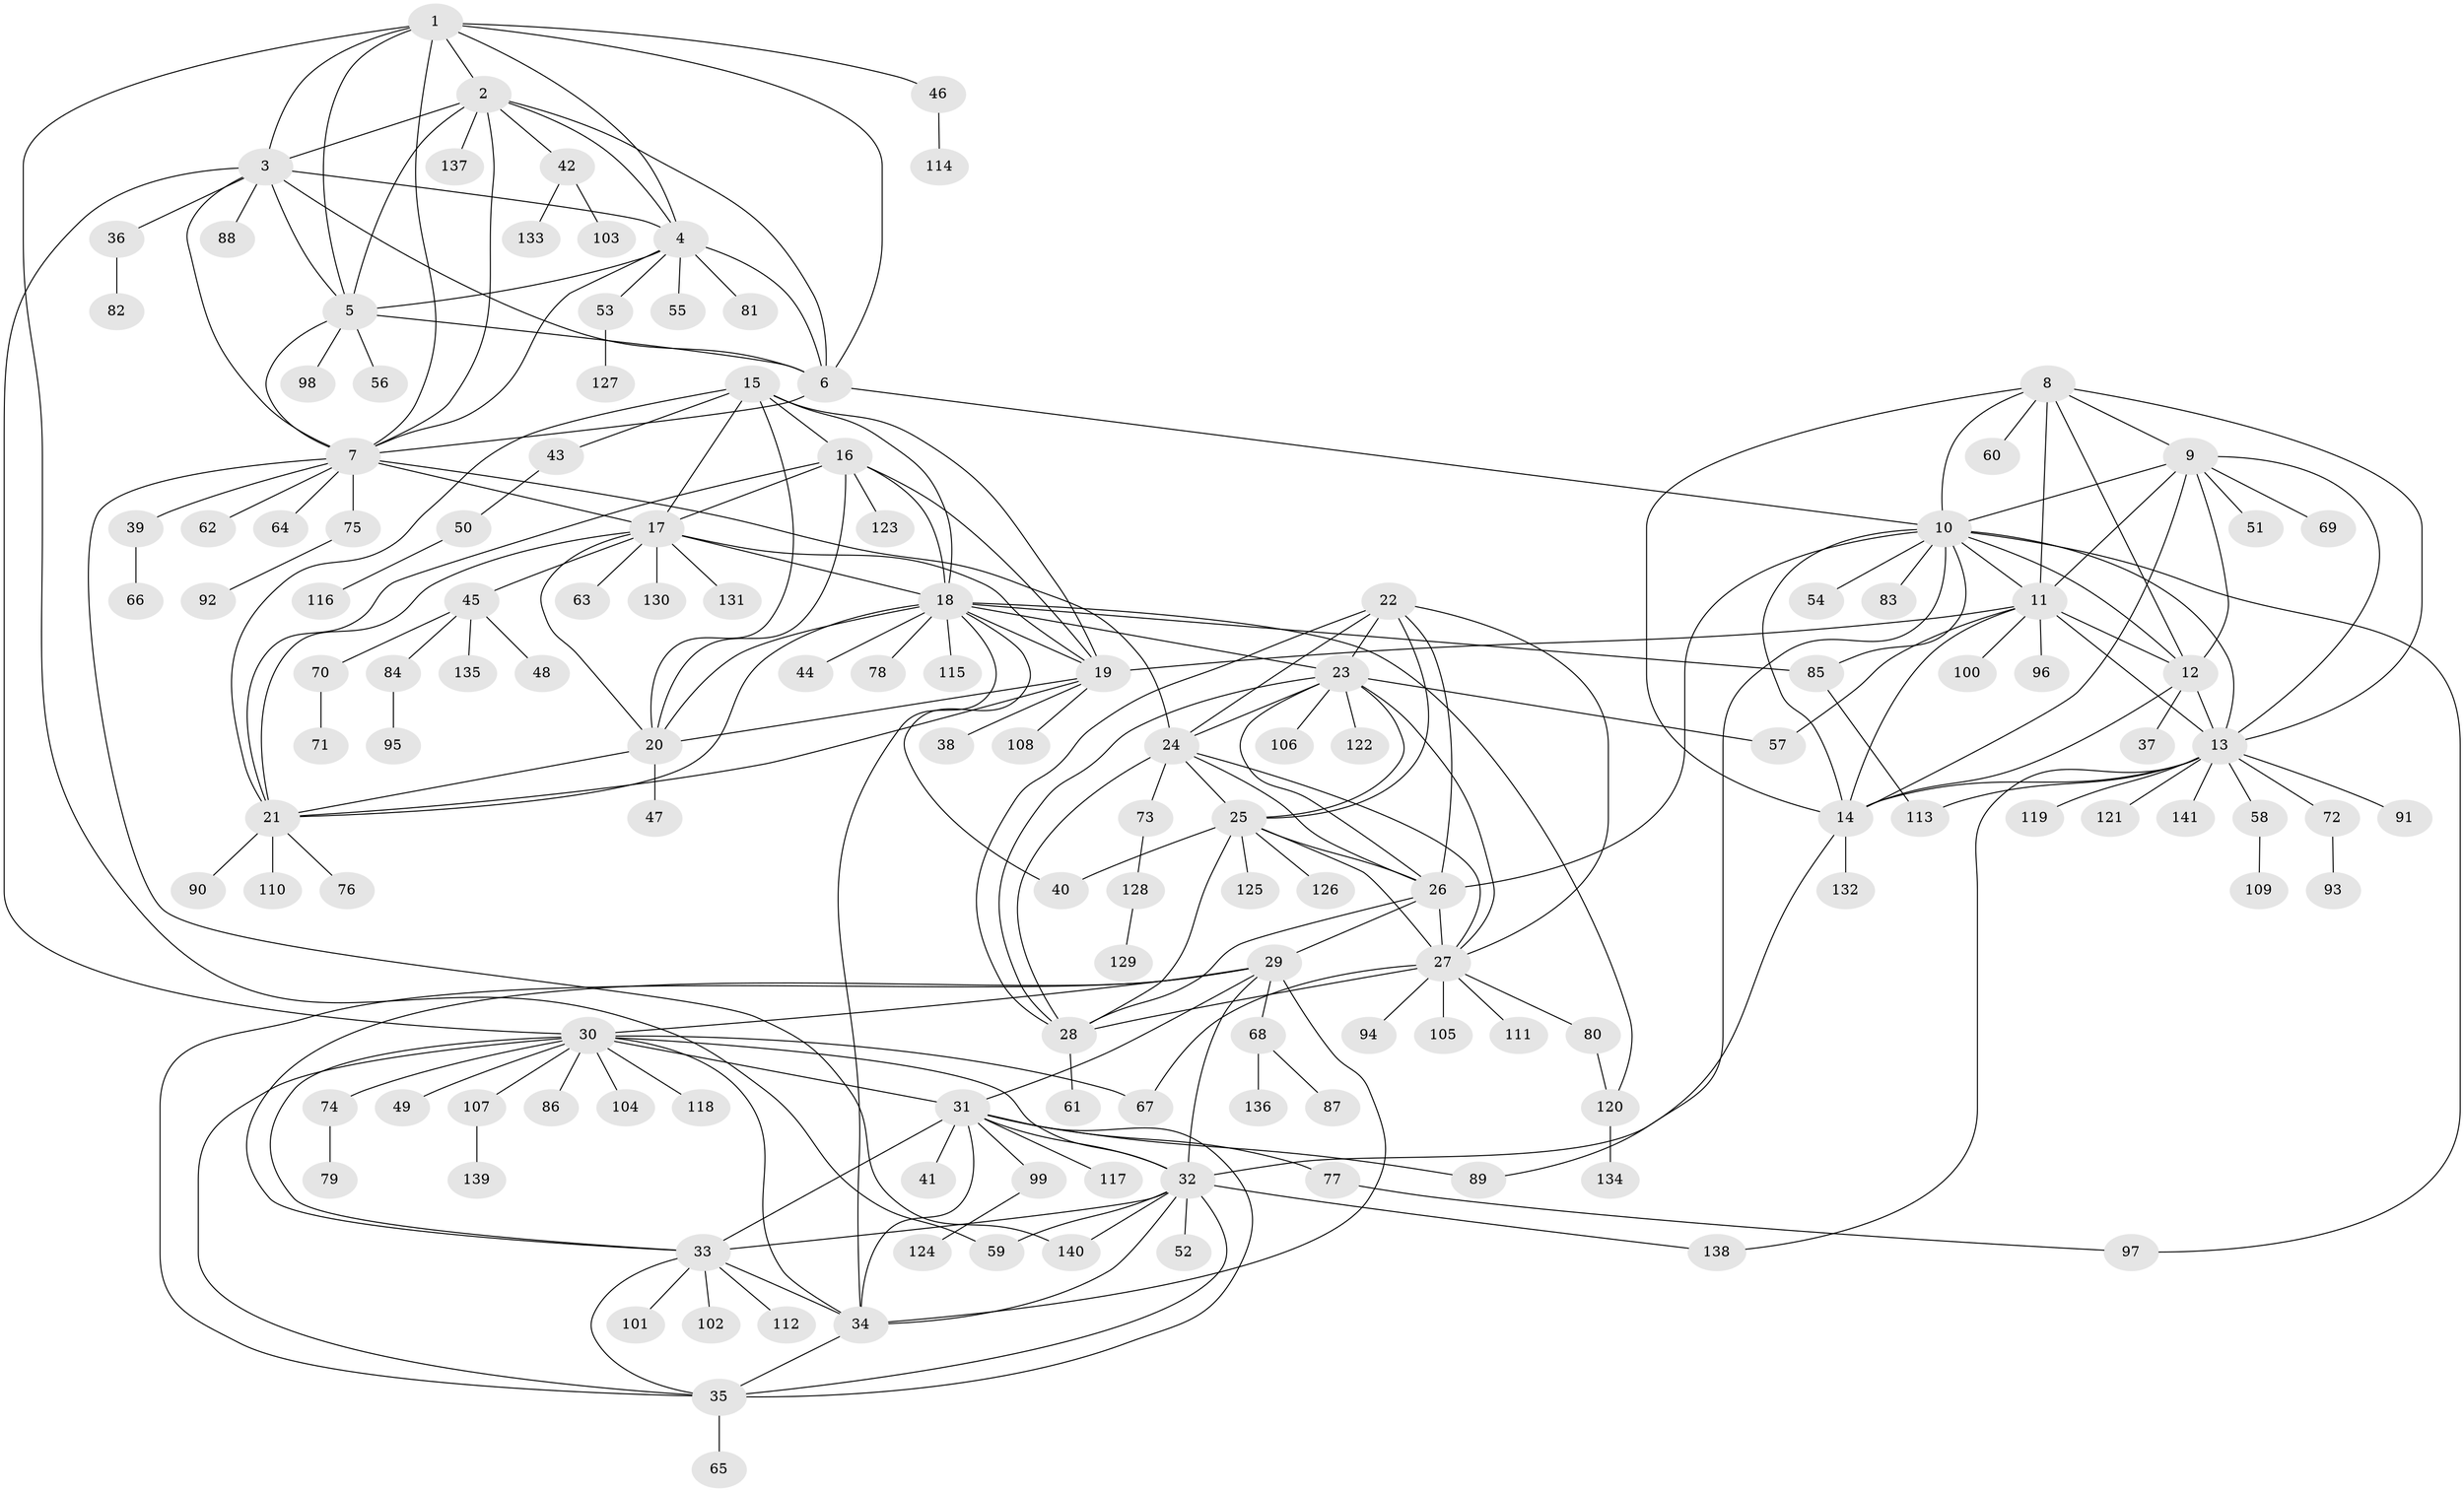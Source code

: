 // coarse degree distribution, {8: 0.06976744186046512, 3: 0.11627906976744186, 7: 0.06976744186046512, 6: 0.06976744186046512, 10: 0.023255813953488372, 9: 0.023255813953488372, 5: 0.023255813953488372, 4: 0.06976744186046512, 12: 0.023255813953488372, 1: 0.4186046511627907, 2: 0.09302325581395349}
// Generated by graph-tools (version 1.1) at 2025/52/03/04/25 22:52:11]
// undirected, 141 vertices, 232 edges
graph export_dot {
  node [color=gray90,style=filled];
  1;
  2;
  3;
  4;
  5;
  6;
  7;
  8;
  9;
  10;
  11;
  12;
  13;
  14;
  15;
  16;
  17;
  18;
  19;
  20;
  21;
  22;
  23;
  24;
  25;
  26;
  27;
  28;
  29;
  30;
  31;
  32;
  33;
  34;
  35;
  36;
  37;
  38;
  39;
  40;
  41;
  42;
  43;
  44;
  45;
  46;
  47;
  48;
  49;
  50;
  51;
  52;
  53;
  54;
  55;
  56;
  57;
  58;
  59;
  60;
  61;
  62;
  63;
  64;
  65;
  66;
  67;
  68;
  69;
  70;
  71;
  72;
  73;
  74;
  75;
  76;
  77;
  78;
  79;
  80;
  81;
  82;
  83;
  84;
  85;
  86;
  87;
  88;
  89;
  90;
  91;
  92;
  93;
  94;
  95;
  96;
  97;
  98;
  99;
  100;
  101;
  102;
  103;
  104;
  105;
  106;
  107;
  108;
  109;
  110;
  111;
  112;
  113;
  114;
  115;
  116;
  117;
  118;
  119;
  120;
  121;
  122;
  123;
  124;
  125;
  126;
  127;
  128;
  129;
  130;
  131;
  132;
  133;
  134;
  135;
  136;
  137;
  138;
  139;
  140;
  141;
  1 -- 2;
  1 -- 3;
  1 -- 4;
  1 -- 5;
  1 -- 6;
  1 -- 7;
  1 -- 46;
  1 -- 59;
  2 -- 3;
  2 -- 4;
  2 -- 5;
  2 -- 6;
  2 -- 7;
  2 -- 42;
  2 -- 137;
  3 -- 4;
  3 -- 5;
  3 -- 6;
  3 -- 7;
  3 -- 30;
  3 -- 36;
  3 -- 88;
  4 -- 5;
  4 -- 6;
  4 -- 7;
  4 -- 53;
  4 -- 55;
  4 -- 81;
  5 -- 6;
  5 -- 7;
  5 -- 56;
  5 -- 98;
  6 -- 7;
  6 -- 10;
  7 -- 17;
  7 -- 24;
  7 -- 39;
  7 -- 62;
  7 -- 64;
  7 -- 75;
  7 -- 140;
  8 -- 9;
  8 -- 10;
  8 -- 11;
  8 -- 12;
  8 -- 13;
  8 -- 14;
  8 -- 60;
  9 -- 10;
  9 -- 11;
  9 -- 12;
  9 -- 13;
  9 -- 14;
  9 -- 51;
  9 -- 69;
  10 -- 11;
  10 -- 12;
  10 -- 13;
  10 -- 14;
  10 -- 26;
  10 -- 54;
  10 -- 83;
  10 -- 85;
  10 -- 89;
  10 -- 97;
  11 -- 12;
  11 -- 13;
  11 -- 14;
  11 -- 19;
  11 -- 57;
  11 -- 96;
  11 -- 100;
  12 -- 13;
  12 -- 14;
  12 -- 37;
  13 -- 14;
  13 -- 58;
  13 -- 72;
  13 -- 91;
  13 -- 113;
  13 -- 119;
  13 -- 121;
  13 -- 138;
  13 -- 141;
  14 -- 32;
  14 -- 132;
  15 -- 16;
  15 -- 17;
  15 -- 18;
  15 -- 19;
  15 -- 20;
  15 -- 21;
  15 -- 43;
  16 -- 17;
  16 -- 18;
  16 -- 19;
  16 -- 20;
  16 -- 21;
  16 -- 123;
  17 -- 18;
  17 -- 19;
  17 -- 20;
  17 -- 21;
  17 -- 45;
  17 -- 63;
  17 -- 130;
  17 -- 131;
  18 -- 19;
  18 -- 20;
  18 -- 21;
  18 -- 23;
  18 -- 34;
  18 -- 40;
  18 -- 44;
  18 -- 78;
  18 -- 85;
  18 -- 115;
  18 -- 120;
  19 -- 20;
  19 -- 21;
  19 -- 38;
  19 -- 108;
  20 -- 21;
  20 -- 47;
  21 -- 76;
  21 -- 90;
  21 -- 110;
  22 -- 23;
  22 -- 24;
  22 -- 25;
  22 -- 26;
  22 -- 27;
  22 -- 28;
  23 -- 24;
  23 -- 25;
  23 -- 26;
  23 -- 27;
  23 -- 28;
  23 -- 57;
  23 -- 106;
  23 -- 122;
  24 -- 25;
  24 -- 26;
  24 -- 27;
  24 -- 28;
  24 -- 73;
  25 -- 26;
  25 -- 27;
  25 -- 28;
  25 -- 40;
  25 -- 125;
  25 -- 126;
  26 -- 27;
  26 -- 28;
  26 -- 29;
  27 -- 28;
  27 -- 67;
  27 -- 80;
  27 -- 94;
  27 -- 105;
  27 -- 111;
  28 -- 61;
  29 -- 30;
  29 -- 31;
  29 -- 32;
  29 -- 33;
  29 -- 34;
  29 -- 35;
  29 -- 68;
  30 -- 31;
  30 -- 32;
  30 -- 33;
  30 -- 34;
  30 -- 35;
  30 -- 49;
  30 -- 67;
  30 -- 74;
  30 -- 86;
  30 -- 104;
  30 -- 107;
  30 -- 118;
  31 -- 32;
  31 -- 33;
  31 -- 34;
  31 -- 35;
  31 -- 41;
  31 -- 77;
  31 -- 89;
  31 -- 99;
  31 -- 117;
  32 -- 33;
  32 -- 34;
  32 -- 35;
  32 -- 52;
  32 -- 59;
  32 -- 138;
  32 -- 140;
  33 -- 34;
  33 -- 35;
  33 -- 101;
  33 -- 102;
  33 -- 112;
  34 -- 35;
  35 -- 65;
  36 -- 82;
  39 -- 66;
  42 -- 103;
  42 -- 133;
  43 -- 50;
  45 -- 48;
  45 -- 70;
  45 -- 84;
  45 -- 135;
  46 -- 114;
  50 -- 116;
  53 -- 127;
  58 -- 109;
  68 -- 87;
  68 -- 136;
  70 -- 71;
  72 -- 93;
  73 -- 128;
  74 -- 79;
  75 -- 92;
  77 -- 97;
  80 -- 120;
  84 -- 95;
  85 -- 113;
  99 -- 124;
  107 -- 139;
  120 -- 134;
  128 -- 129;
}
